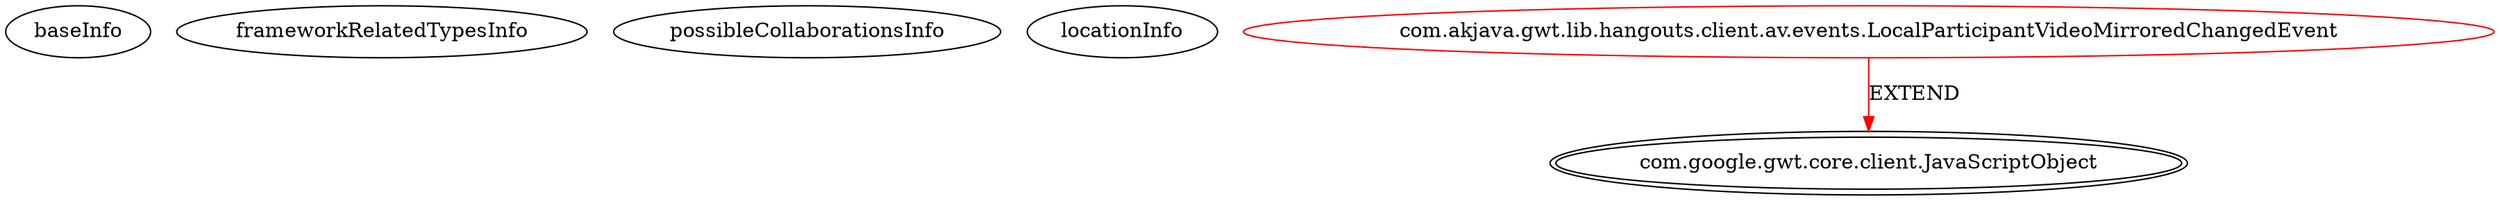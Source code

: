 digraph {
baseInfo[graphId=603,category="extension_graph",isAnonymous=false,possibleRelation=false]
frameworkRelatedTypesInfo[0="com.google.gwt.core.client.JavaScriptObject"]
possibleCollaborationsInfo[]
locationInfo[projectName="akjava-GWT-Hangouts",filePath="/akjava-GWT-Hangouts/GWT-Hangouts-master/src/com/akjava/gwt/lib/hangouts/client/av/events/LocalParticipantVideoMirroredChangedEvent.java",contextSignature="LocalParticipantVideoMirroredChangedEvent",graphId="603"]
0[label="com.akjava.gwt.lib.hangouts.client.av.events.LocalParticipantVideoMirroredChangedEvent",vertexType="ROOT_CLIENT_CLASS_DECLARATION",isFrameworkType=false,color=red]
1[label="com.google.gwt.core.client.JavaScriptObject",vertexType="FRAMEWORK_CLASS_TYPE",isFrameworkType=true,peripheries=2]
0->1[label="EXTEND",color=red]
}

